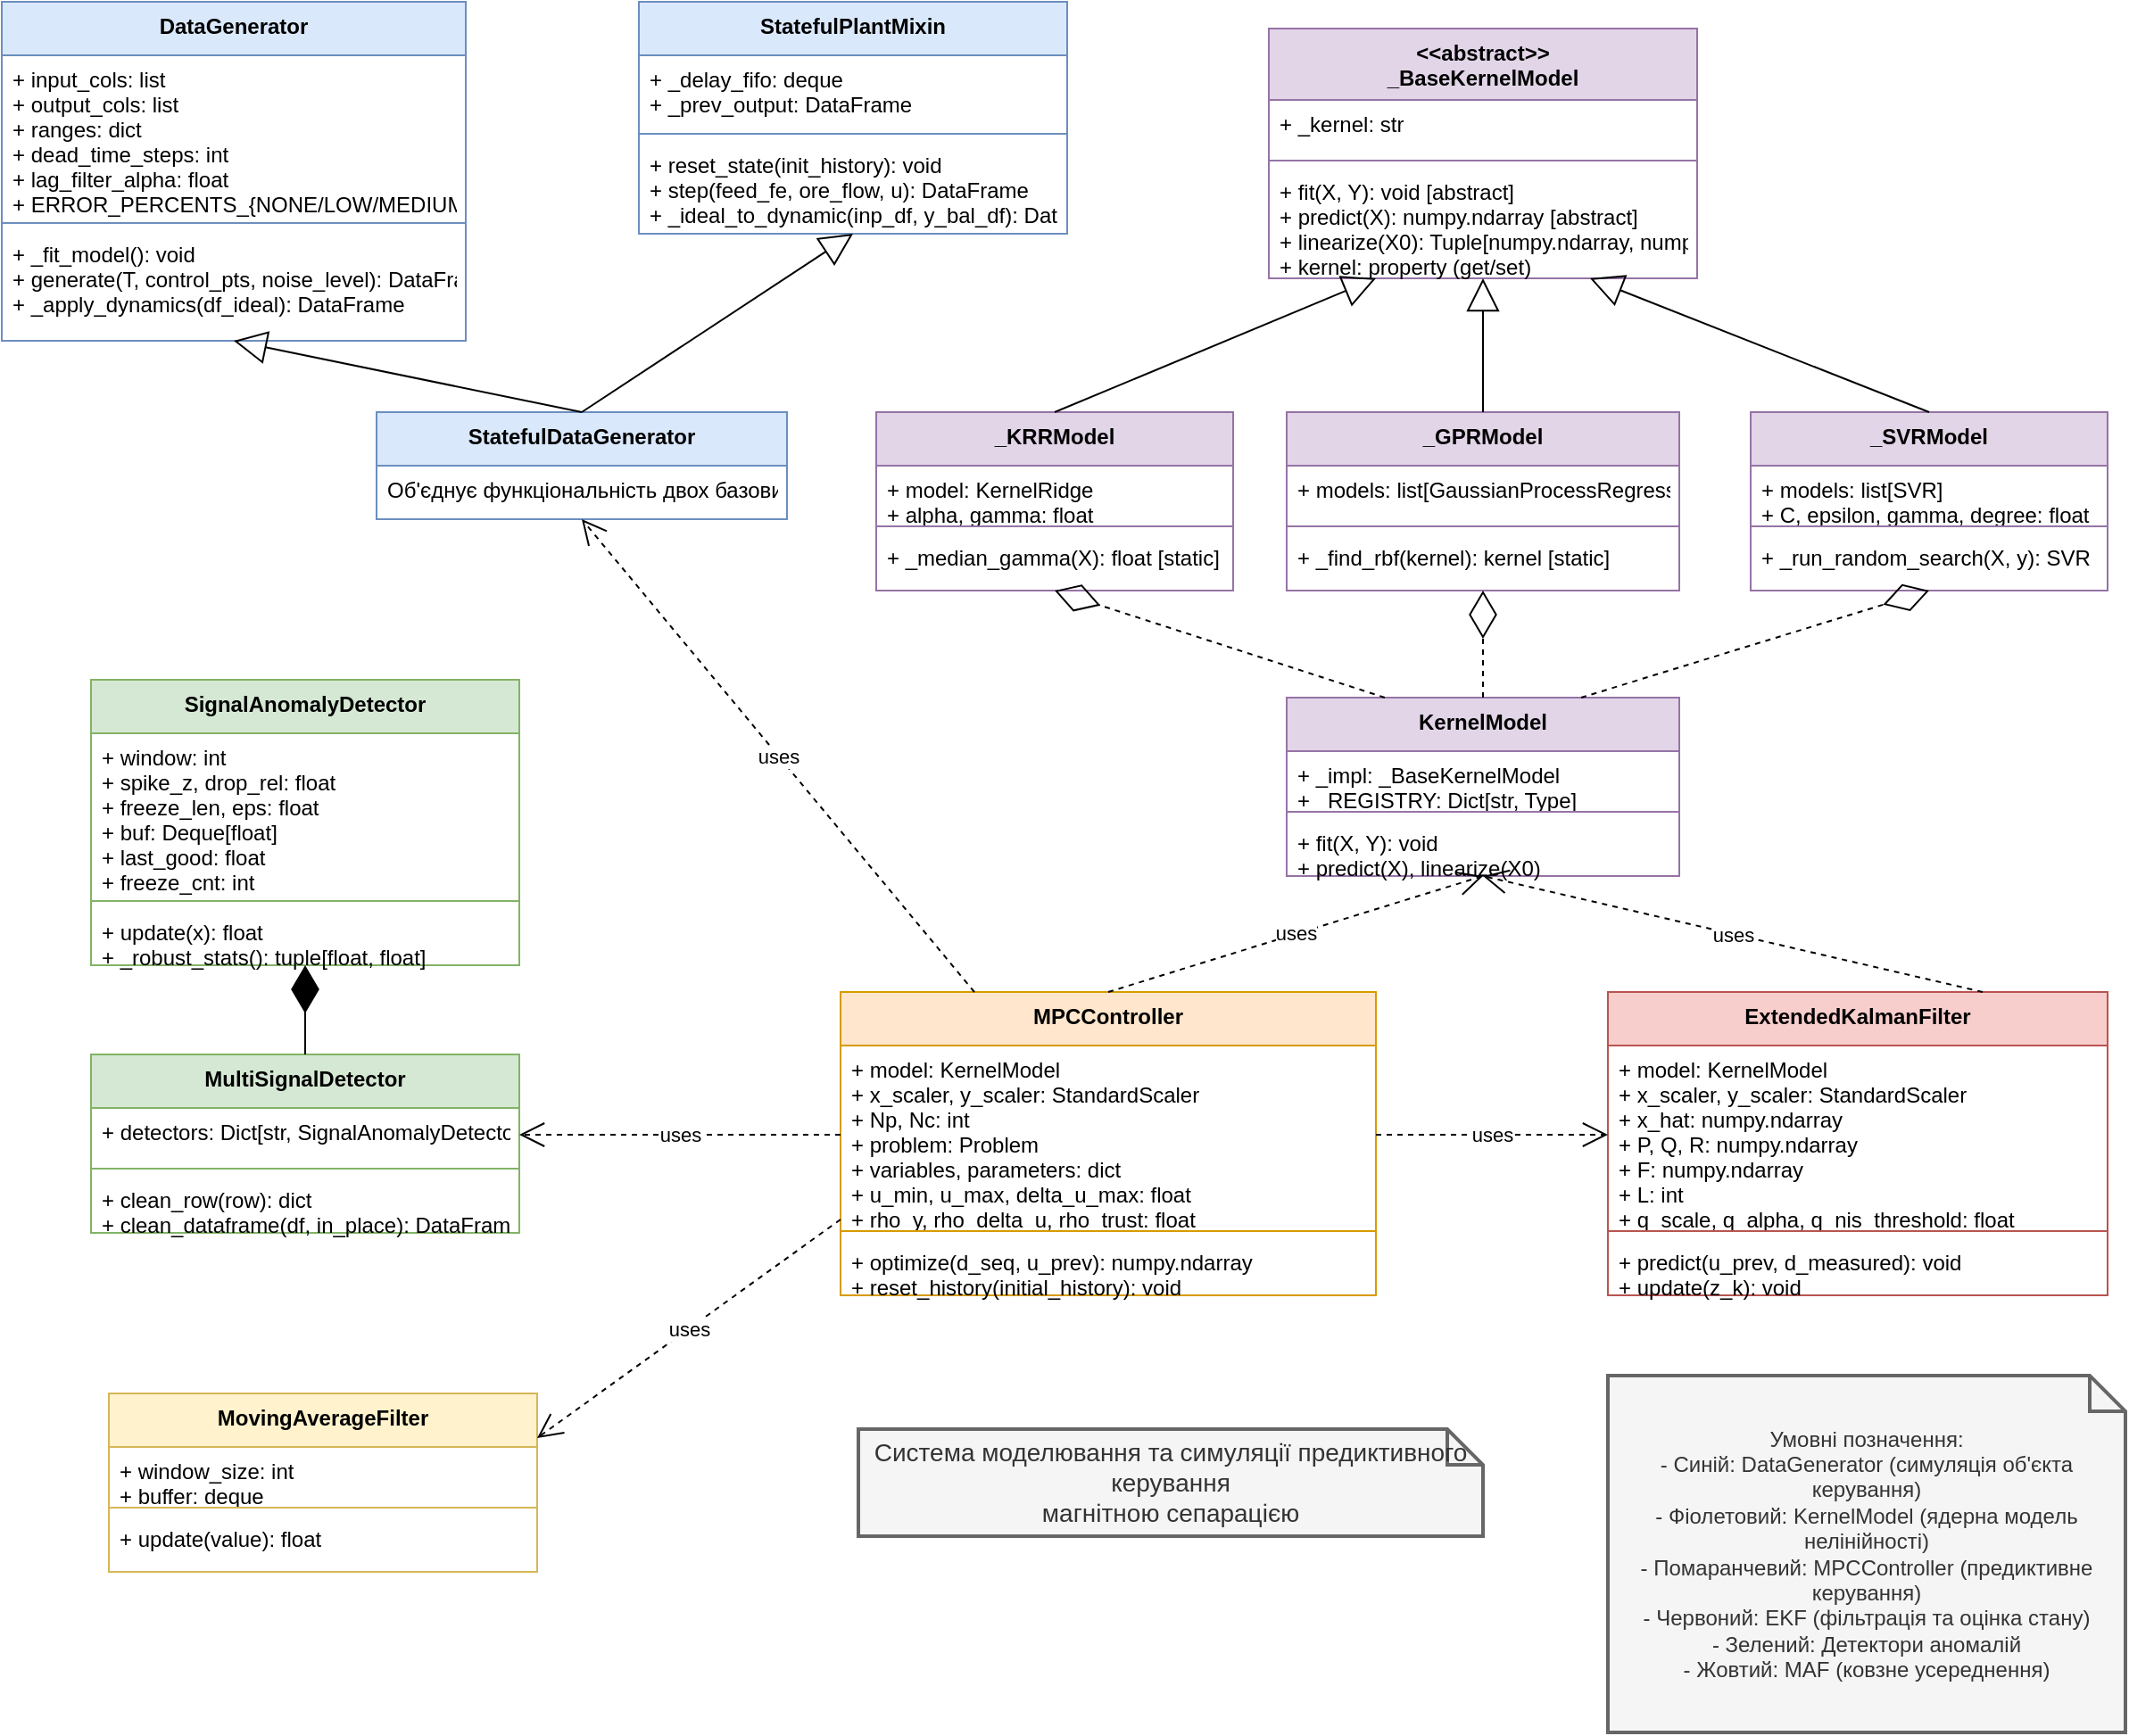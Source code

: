 <mxfile version="27.1.6">
  <diagram name="Архітектура системи симулятора" id="0oZlr6wj2YtqQhhAwclu">
    <mxGraphModel dx="1489" dy="753" grid="1" gridSize="10" guides="1" tooltips="1" connect="1" arrows="1" fold="1" page="1" pageScale="1" pageWidth="827" pageHeight="1169" math="0" shadow="0">
      <root>
        <mxCell id="0" />
        <mxCell id="1" parent="0" />
        <mxCell id="G0nTQ6949wHFBy6fARqo-1" value="DataGenerator" style="swimlane;fontStyle=1;align=center;verticalAlign=top;childLayout=stackLayout;horizontal=1;startSize=30;horizontalStack=0;resizeParent=1;resizeParentMax=0;resizeLast=0;collapsible=1;marginBottom=0;fillColor=#dae8fc;strokeColor=#6c8ebf;" parent="1" vertex="1">
          <mxGeometry x="230" y="120" width="260" height="190" as="geometry" />
        </mxCell>
        <mxCell id="G0nTQ6949wHFBy6fARqo-2" value="+ input_cols: list&#xa;+ output_cols: list&#xa;+ ranges: dict&#xa;+ dead_time_steps: int&#xa;+ lag_filter_alpha: float&#xa;+ ERROR_PERCENTS_{NONE/LOW/MEDIUM/HIGH}: dict" style="text;strokeColor=none;fillColor=none;align=left;verticalAlign=top;spacingLeft=4;spacingRight=4;overflow=hidden;rotatable=0;points=[[0,0.5],[1,0.5]];portConstraint=eastwest;" parent="G0nTQ6949wHFBy6fARqo-1" vertex="1">
          <mxGeometry y="30" width="260" height="90" as="geometry" />
        </mxCell>
        <mxCell id="G0nTQ6949wHFBy6fARqo-3" value="" style="line;strokeWidth=1;fillColor=none;align=left;verticalAlign=middle;spacingTop=-1;spacingLeft=3;spacingRight=3;rotatable=0;labelPosition=right;points=[];portConstraint=eastwest;strokeColor=inherit;" parent="G0nTQ6949wHFBy6fARqo-1" vertex="1">
          <mxGeometry y="120" width="260" height="8" as="geometry" />
        </mxCell>
        <mxCell id="G0nTQ6949wHFBy6fARqo-4" value="+ _fit_model(): void&#xa;+ generate(T, control_pts, noise_level): DataFrame&#xa;+ _apply_dynamics(df_ideal): DataFrame" style="text;strokeColor=none;fillColor=none;align=left;verticalAlign=top;spacingLeft=4;spacingRight=4;overflow=hidden;rotatable=0;points=[[0,0.5],[1,0.5]];portConstraint=eastwest;" parent="G0nTQ6949wHFBy6fARqo-1" vertex="1">
          <mxGeometry y="128" width="260" height="62" as="geometry" />
        </mxCell>
        <mxCell id="G0nTQ6949wHFBy6fARqo-5" value="StatefulPlantMixin" style="swimlane;fontStyle=1;align=center;verticalAlign=top;childLayout=stackLayout;horizontal=1;startSize=30;horizontalStack=0;resizeParent=1;resizeParentMax=0;resizeLast=0;collapsible=1;marginBottom=0;fillColor=#dae8fc;strokeColor=#6c8ebf;" parent="1" vertex="1">
          <mxGeometry x="587" y="120" width="240" height="130" as="geometry" />
        </mxCell>
        <mxCell id="G0nTQ6949wHFBy6fARqo-6" value="+ _delay_fifo: deque&#xa;+ _prev_output: DataFrame" style="text;strokeColor=none;fillColor=none;align=left;verticalAlign=top;spacingLeft=4;spacingRight=4;overflow=hidden;rotatable=0;points=[[0,0.5],[1,0.5]];portConstraint=eastwest;" parent="G0nTQ6949wHFBy6fARqo-5" vertex="1">
          <mxGeometry y="30" width="240" height="40" as="geometry" />
        </mxCell>
        <mxCell id="G0nTQ6949wHFBy6fARqo-7" value="" style="line;strokeWidth=1;fillColor=none;align=left;verticalAlign=middle;spacingTop=-1;spacingLeft=3;spacingRight=3;rotatable=0;labelPosition=right;points=[];portConstraint=eastwest;strokeColor=inherit;" parent="G0nTQ6949wHFBy6fARqo-5" vertex="1">
          <mxGeometry y="70" width="240" height="8" as="geometry" />
        </mxCell>
        <mxCell id="G0nTQ6949wHFBy6fARqo-8" value="+ reset_state(init_history): void&#xa;+ step(feed_fe, ore_flow, u): DataFrame&#xa;+ _ideal_to_dynamic(inp_df, y_bal_df): DataFrame" style="text;strokeColor=none;fillColor=none;align=left;verticalAlign=top;spacingLeft=4;spacingRight=4;overflow=hidden;rotatable=0;points=[[0,0.5],[1,0.5]];portConstraint=eastwest;" parent="G0nTQ6949wHFBy6fARqo-5" vertex="1">
          <mxGeometry y="78" width="240" height="52" as="geometry" />
        </mxCell>
        <mxCell id="G0nTQ6949wHFBy6fARqo-9" value="StatefulDataGenerator" style="swimlane;fontStyle=1;align=center;verticalAlign=top;childLayout=stackLayout;horizontal=1;startSize=30;horizontalStack=0;resizeParent=1;resizeParentMax=0;resizeLast=0;collapsible=1;marginBottom=0;fillColor=#dae8fc;strokeColor=#6c8ebf;" parent="1" vertex="1">
          <mxGeometry x="440" y="350" width="230" height="60" as="geometry" />
        </mxCell>
        <mxCell id="G0nTQ6949wHFBy6fARqo-10" value="Об&#39;єднує функціональність двох базових класів" style="text;strokeColor=none;fillColor=none;align=left;verticalAlign=top;spacingLeft=4;spacingRight=4;overflow=hidden;rotatable=0;points=[[0,0.5],[1,0.5]];portConstraint=eastwest;" parent="G0nTQ6949wHFBy6fARqo-9" vertex="1">
          <mxGeometry y="30" width="230" height="30" as="geometry" />
        </mxCell>
        <mxCell id="G0nTQ6949wHFBy6fARqo-11" value="" style="endArrow=block;endSize=16;endFill=0;html=1;rounded=0;exitX=0.5;exitY=0;exitDx=0;exitDy=0;entryX=0.5;entryY=1;entryDx=0;entryDy=0;" parent="1" source="G0nTQ6949wHFBy6fARqo-9" target="G0nTQ6949wHFBy6fARqo-1" edge="1">
          <mxGeometry width="160" relative="1" as="geometry">
            <mxPoint x="590" y="480" as="sourcePoint" />
            <mxPoint x="750" y="480" as="targetPoint" />
          </mxGeometry>
        </mxCell>
        <mxCell id="G0nTQ6949wHFBy6fARqo-12" value="" style="endArrow=block;endSize=16;endFill=0;html=1;rounded=0;exitX=0.5;exitY=0;exitDx=0;exitDy=0;entryX=0.5;entryY=1;entryDx=0;entryDy=0;" parent="1" source="G0nTQ6949wHFBy6fARqo-9" target="G0nTQ6949wHFBy6fARqo-5" edge="1">
          <mxGeometry width="160" relative="1" as="geometry">
            <mxPoint x="555" y="320" as="sourcePoint" />
            <mxPoint x="420" y="300" as="targetPoint" />
          </mxGeometry>
        </mxCell>
        <mxCell id="G0nTQ6949wHFBy6fARqo-13" value="&lt;&lt;abstract&gt;&gt;&#xa;_BaseKernelModel" style="swimlane;fontStyle=1;align=center;verticalAlign=top;childLayout=stackLayout;horizontal=1;startSize=40;horizontalStack=0;resizeParent=1;resizeParentMax=0;resizeLast=0;collapsible=1;marginBottom=0;fillColor=#e1d5e7;strokeColor=#9673a6;" parent="1" vertex="1">
          <mxGeometry x="940" y="135" width="240" height="140" as="geometry" />
        </mxCell>
        <mxCell id="G0nTQ6949wHFBy6fARqo-14" value="+ _kernel: str" style="text;strokeColor=none;fillColor=none;align=left;verticalAlign=top;spacingLeft=4;spacingRight=4;overflow=hidden;rotatable=0;points=[[0,0.5],[1,0.5]];portConstraint=eastwest;" parent="G0nTQ6949wHFBy6fARqo-13" vertex="1">
          <mxGeometry y="40" width="240" height="30" as="geometry" />
        </mxCell>
        <mxCell id="G0nTQ6949wHFBy6fARqo-15" value="" style="line;strokeWidth=1;fillColor=none;align=left;verticalAlign=middle;spacingTop=-1;spacingLeft=3;spacingRight=3;rotatable=0;labelPosition=right;points=[];portConstraint=eastwest;strokeColor=inherit;" parent="G0nTQ6949wHFBy6fARqo-13" vertex="1">
          <mxGeometry y="70" width="240" height="8" as="geometry" />
        </mxCell>
        <mxCell id="G0nTQ6949wHFBy6fARqo-16" value="+ fit(X, Y): void [abstract]&#xa;+ predict(X): numpy.ndarray [abstract]&#xa;+ linearize(X0): Tuple[numpy.ndarray, numpy.ndarray] [abstract]&#xa;+ kernel: property (get/set)" style="text;strokeColor=none;fillColor=none;align=left;verticalAlign=top;spacingLeft=4;spacingRight=4;overflow=hidden;rotatable=0;points=[[0,0.5],[1,0.5]];portConstraint=eastwest;" parent="G0nTQ6949wHFBy6fARqo-13" vertex="1">
          <mxGeometry y="78" width="240" height="62" as="geometry" />
        </mxCell>
        <mxCell id="G0nTQ6949wHFBy6fARqo-17" value="_KRRModel" style="swimlane;fontStyle=1;align=center;verticalAlign=top;childLayout=stackLayout;horizontal=1;startSize=30;horizontalStack=0;resizeParent=1;resizeParentMax=0;resizeLast=0;collapsible=1;marginBottom=0;fillColor=#e1d5e7;strokeColor=#9673a6;" parent="1" vertex="1">
          <mxGeometry x="720" y="350" width="200" height="100" as="geometry" />
        </mxCell>
        <mxCell id="G0nTQ6949wHFBy6fARqo-18" value="+ model: KernelRidge&#xa;+ alpha, gamma: float" style="text;strokeColor=none;fillColor=none;align=left;verticalAlign=top;spacingLeft=4;spacingRight=4;overflow=hidden;rotatable=0;points=[[0,0.5],[1,0.5]];portConstraint=eastwest;" parent="G0nTQ6949wHFBy6fARqo-17" vertex="1">
          <mxGeometry y="30" width="200" height="30" as="geometry" />
        </mxCell>
        <mxCell id="G0nTQ6949wHFBy6fARqo-19" value="" style="line;strokeWidth=1;fillColor=none;align=left;verticalAlign=middle;spacingTop=-1;spacingLeft=3;spacingRight=3;rotatable=0;labelPosition=right;points=[];portConstraint=eastwest;strokeColor=inherit;" parent="G0nTQ6949wHFBy6fARqo-17" vertex="1">
          <mxGeometry y="60" width="200" height="8" as="geometry" />
        </mxCell>
        <mxCell id="G0nTQ6949wHFBy6fARqo-20" value="+ _median_gamma(X): float [static]" style="text;strokeColor=none;fillColor=none;align=left;verticalAlign=top;spacingLeft=4;spacingRight=4;overflow=hidden;rotatable=0;points=[[0,0.5],[1,0.5]];portConstraint=eastwest;" parent="G0nTQ6949wHFBy6fARqo-17" vertex="1">
          <mxGeometry y="68" width="200" height="32" as="geometry" />
        </mxCell>
        <mxCell id="G0nTQ6949wHFBy6fARqo-21" value="_GPRModel" style="swimlane;fontStyle=1;align=center;verticalAlign=top;childLayout=stackLayout;horizontal=1;startSize=30;horizontalStack=0;resizeParent=1;resizeParentMax=0;resizeLast=0;collapsible=1;marginBottom=0;fillColor=#e1d5e7;strokeColor=#9673a6;" parent="1" vertex="1">
          <mxGeometry x="950" y="350" width="220" height="100" as="geometry" />
        </mxCell>
        <mxCell id="G0nTQ6949wHFBy6fARqo-22" value="+ models: list[GaussianProcessRegressor]" style="text;strokeColor=none;fillColor=none;align=left;verticalAlign=top;spacingLeft=4;spacingRight=4;overflow=hidden;rotatable=0;points=[[0,0.5],[1,0.5]];portConstraint=eastwest;" parent="G0nTQ6949wHFBy6fARqo-21" vertex="1">
          <mxGeometry y="30" width="220" height="30" as="geometry" />
        </mxCell>
        <mxCell id="G0nTQ6949wHFBy6fARqo-23" value="" style="line;strokeWidth=1;fillColor=none;align=left;verticalAlign=middle;spacingTop=-1;spacingLeft=3;spacingRight=3;rotatable=0;labelPosition=right;points=[];portConstraint=eastwest;strokeColor=inherit;" parent="G0nTQ6949wHFBy6fARqo-21" vertex="1">
          <mxGeometry y="60" width="220" height="8" as="geometry" />
        </mxCell>
        <mxCell id="G0nTQ6949wHFBy6fARqo-24" value="+ _find_rbf(kernel): kernel [static]" style="text;strokeColor=none;fillColor=none;align=left;verticalAlign=top;spacingLeft=4;spacingRight=4;overflow=hidden;rotatable=0;points=[[0,0.5],[1,0.5]];portConstraint=eastwest;" parent="G0nTQ6949wHFBy6fARqo-21" vertex="1">
          <mxGeometry y="68" width="220" height="32" as="geometry" />
        </mxCell>
        <mxCell id="G0nTQ6949wHFBy6fARqo-25" value="_SVRModel" style="swimlane;fontStyle=1;align=center;verticalAlign=top;childLayout=stackLayout;horizontal=1;startSize=30;horizontalStack=0;resizeParent=1;resizeParentMax=0;resizeLast=0;collapsible=1;marginBottom=0;fillColor=#e1d5e7;strokeColor=#9673a6;" parent="1" vertex="1">
          <mxGeometry x="1210" y="350" width="200" height="100" as="geometry" />
        </mxCell>
        <mxCell id="G0nTQ6949wHFBy6fARqo-26" value="+ models: list[SVR]&#xa;+ C, epsilon, gamma, degree: float" style="text;strokeColor=none;fillColor=none;align=left;verticalAlign=top;spacingLeft=4;spacingRight=4;overflow=hidden;rotatable=0;points=[[0,0.5],[1,0.5]];portConstraint=eastwest;" parent="G0nTQ6949wHFBy6fARqo-25" vertex="1">
          <mxGeometry y="30" width="200" height="30" as="geometry" />
        </mxCell>
        <mxCell id="G0nTQ6949wHFBy6fARqo-27" value="" style="line;strokeWidth=1;fillColor=none;align=left;verticalAlign=middle;spacingTop=-1;spacingLeft=3;spacingRight=3;rotatable=0;labelPosition=right;points=[];portConstraint=eastwest;strokeColor=inherit;" parent="G0nTQ6949wHFBy6fARqo-25" vertex="1">
          <mxGeometry y="60" width="200" height="8" as="geometry" />
        </mxCell>
        <mxCell id="G0nTQ6949wHFBy6fARqo-28" value="+ _run_random_search(X, y): SVR" style="text;strokeColor=none;fillColor=none;align=left;verticalAlign=top;spacingLeft=4;spacingRight=4;overflow=hidden;rotatable=0;points=[[0,0.5],[1,0.5]];portConstraint=eastwest;" parent="G0nTQ6949wHFBy6fARqo-25" vertex="1">
          <mxGeometry y="68" width="200" height="32" as="geometry" />
        </mxCell>
        <mxCell id="G0nTQ6949wHFBy6fARqo-29" value="KernelModel" style="swimlane;fontStyle=1;align=center;verticalAlign=top;childLayout=stackLayout;horizontal=1;startSize=30;horizontalStack=0;resizeParent=1;resizeParentMax=0;resizeLast=0;collapsible=1;marginBottom=0;fillColor=#e1d5e7;strokeColor=#9673a6;" parent="1" vertex="1">
          <mxGeometry x="950" y="510" width="220" height="100" as="geometry" />
        </mxCell>
        <mxCell id="G0nTQ6949wHFBy6fARqo-30" value="+ _impl: _BaseKernelModel&#xa;+ _REGISTRY: Dict[str, Type]" style="text;strokeColor=none;fillColor=none;align=left;verticalAlign=top;spacingLeft=4;spacingRight=4;overflow=hidden;rotatable=0;points=[[0,0.5],[1,0.5]];portConstraint=eastwest;" parent="G0nTQ6949wHFBy6fARqo-29" vertex="1">
          <mxGeometry y="30" width="220" height="30" as="geometry" />
        </mxCell>
        <mxCell id="G0nTQ6949wHFBy6fARqo-31" value="" style="line;strokeWidth=1;fillColor=none;align=left;verticalAlign=middle;spacingTop=-1;spacingLeft=3;spacingRight=3;rotatable=0;labelPosition=right;points=[];portConstraint=eastwest;strokeColor=inherit;" parent="G0nTQ6949wHFBy6fARqo-29" vertex="1">
          <mxGeometry y="60" width="220" height="8" as="geometry" />
        </mxCell>
        <mxCell id="G0nTQ6949wHFBy6fARqo-32" value="+ fit(X, Y): void&#xa;+ predict(X), linearize(X0)" style="text;strokeColor=none;fillColor=none;align=left;verticalAlign=top;spacingLeft=4;spacingRight=4;overflow=hidden;rotatable=0;points=[[0,0.5],[1,0.5]];portConstraint=eastwest;" parent="G0nTQ6949wHFBy6fARqo-29" vertex="1">
          <mxGeometry y="68" width="220" height="32" as="geometry" />
        </mxCell>
        <mxCell id="G0nTQ6949wHFBy6fARqo-33" value="" style="endArrow=block;endSize=16;endFill=0;html=1;rounded=0;exitX=0.5;exitY=0;exitDx=0;exitDy=0;entryX=0.25;entryY=1;entryDx=0;entryDy=0;" parent="1" source="G0nTQ6949wHFBy6fARqo-17" target="G0nTQ6949wHFBy6fARqo-13" edge="1">
          <mxGeometry width="160" relative="1" as="geometry">
            <mxPoint x="590" y="480" as="sourcePoint" />
            <mxPoint x="750" y="480" as="targetPoint" />
          </mxGeometry>
        </mxCell>
        <mxCell id="G0nTQ6949wHFBy6fARqo-34" value="" style="endArrow=block;endSize=16;endFill=0;html=1;rounded=0;exitX=0.5;exitY=0;exitDx=0;exitDy=0;entryX=0.5;entryY=1;entryDx=0;entryDy=0;" parent="1" source="G0nTQ6949wHFBy6fARqo-21" target="G0nTQ6949wHFBy6fARqo-13" edge="1">
          <mxGeometry width="160" relative="1" as="geometry">
            <mxPoint x="820" y="320" as="sourcePoint" />
            <mxPoint x="940" y="270" as="targetPoint" />
          </mxGeometry>
        </mxCell>
        <mxCell id="G0nTQ6949wHFBy6fARqo-35" value="" style="endArrow=block;endSize=16;endFill=0;html=1;rounded=0;exitX=0.5;exitY=0;exitDx=0;exitDy=0;entryX=0.75;entryY=1;entryDx=0;entryDy=0;" parent="1" source="G0nTQ6949wHFBy6fARqo-25" target="G0nTQ6949wHFBy6fARqo-13" edge="1">
          <mxGeometry width="160" relative="1" as="geometry">
            <mxPoint x="1070" y="320" as="sourcePoint" />
            <mxPoint x="1010" y="270" as="targetPoint" />
          </mxGeometry>
        </mxCell>
        <mxCell id="G0nTQ6949wHFBy6fARqo-36" value="" style="endArrow=diamondThin;endFill=0;endSize=24;html=1;rounded=0;exitX=0.5;exitY=0;exitDx=0;exitDy=0;entryX=0.5;entryY=1;entryDx=0;entryDy=0;dashed=1;" parent="1" source="G0nTQ6949wHFBy6fARqo-29" target="G0nTQ6949wHFBy6fARqo-21" edge="1">
          <mxGeometry width="160" relative="1" as="geometry">
            <mxPoint x="930" y="460" as="sourcePoint" />
            <mxPoint x="1090" y="460" as="targetPoint" />
          </mxGeometry>
        </mxCell>
        <mxCell id="G0nTQ6949wHFBy6fARqo-37" value="" style="endArrow=diamondThin;endFill=0;endSize=24;html=1;rounded=0;exitX=0.25;exitY=0;exitDx=0;exitDy=0;entryX=0.5;entryY=1;entryDx=0;entryDy=0;dashed=1;" parent="1" source="G0nTQ6949wHFBy6fARqo-29" target="G0nTQ6949wHFBy6fARqo-17" edge="1">
          <mxGeometry width="160" relative="1" as="geometry">
            <mxPoint x="970" y="470" as="sourcePoint" />
            <mxPoint x="1070" y="420" as="targetPoint" />
          </mxGeometry>
        </mxCell>
        <mxCell id="G0nTQ6949wHFBy6fARqo-38" value="" style="endArrow=diamondThin;endFill=0;endSize=24;html=1;rounded=0;exitX=0.75;exitY=0;exitDx=0;exitDy=0;entryX=0.5;entryY=1;entryDx=0;entryDy=0;dashed=1;" parent="1" source="G0nTQ6949wHFBy6fARqo-29" target="G0nTQ6949wHFBy6fARqo-25" edge="1">
          <mxGeometry width="160" relative="1" as="geometry">
            <mxPoint x="980" y="480" as="sourcePoint" />
            <mxPoint x="1080" y="430" as="targetPoint" />
          </mxGeometry>
        </mxCell>
        <mxCell id="G0nTQ6949wHFBy6fARqo-39" value="MPCController" style="swimlane;fontStyle=1;align=center;verticalAlign=top;childLayout=stackLayout;horizontal=1;startSize=30;horizontalStack=0;resizeParent=1;resizeParentMax=0;resizeLast=0;collapsible=1;marginBottom=0;fillColor=#ffe6cc;strokeColor=#d79b00;" parent="1" vertex="1">
          <mxGeometry x="700" y="675" width="300" height="170" as="geometry" />
        </mxCell>
        <mxCell id="G0nTQ6949wHFBy6fARqo-40" value="+ model: KernelModel&#xa;+ x_scaler, y_scaler: StandardScaler&#xa;+ Np, Nc: int&#xa;+ problem: Problem&#xa;+ variables, parameters: dict&#xa;+ u_min, u_max, delta_u_max: float&#xa;+ rho_y, rho_delta_u, rho_trust: float" style="text;strokeColor=none;fillColor=none;align=left;verticalAlign=top;spacingLeft=4;spacingRight=4;overflow=hidden;rotatable=0;points=[[0,0.5],[1,0.5]];portConstraint=eastwest;" parent="G0nTQ6949wHFBy6fARqo-39" vertex="1">
          <mxGeometry y="30" width="300" height="100" as="geometry" />
        </mxCell>
        <mxCell id="G0nTQ6949wHFBy6fARqo-41" value="" style="line;strokeWidth=1;fillColor=none;align=left;verticalAlign=middle;spacingTop=-1;spacingLeft=3;spacingRight=3;rotatable=0;labelPosition=right;points=[];portConstraint=eastwest;strokeColor=inherit;" parent="G0nTQ6949wHFBy6fARqo-39" vertex="1">
          <mxGeometry y="130" width="300" height="8" as="geometry" />
        </mxCell>
        <mxCell id="G0nTQ6949wHFBy6fARqo-42" value="+ optimize(d_seq, u_prev): numpy.ndarray&#xa;+ reset_history(initial_history): void" style="text;strokeColor=none;fillColor=none;align=left;verticalAlign=top;spacingLeft=4;spacingRight=4;overflow=hidden;rotatable=0;points=[[0,0.5],[1,0.5]];portConstraint=eastwest;" parent="G0nTQ6949wHFBy6fARqo-39" vertex="1">
          <mxGeometry y="138" width="300" height="32" as="geometry" />
        </mxCell>
        <mxCell id="G0nTQ6949wHFBy6fARqo-43" value="ExtendedKalmanFilter" style="swimlane;fontStyle=1;align=center;verticalAlign=top;childLayout=stackLayout;horizontal=1;startSize=30;horizontalStack=0;resizeParent=1;resizeParentMax=0;resizeLast=0;collapsible=1;marginBottom=0;fillColor=#f8cecc;strokeColor=#b85450;" parent="1" vertex="1">
          <mxGeometry x="1130" y="675" width="280" height="170" as="geometry" />
        </mxCell>
        <mxCell id="G0nTQ6949wHFBy6fARqo-44" value="+ model: KernelModel&#xa;+ x_scaler, y_scaler: StandardScaler&#xa;+ x_hat: numpy.ndarray&#xa;+ P, Q, R: numpy.ndarray&#xa;+ F: numpy.ndarray&#xa;+ L: int&#xa;+ q_scale, q_alpha, q_nis_threshold: float" style="text;strokeColor=none;fillColor=none;align=left;verticalAlign=top;spacingLeft=4;spacingRight=4;overflow=hidden;rotatable=0;points=[[0,0.5],[1,0.5]];portConstraint=eastwest;" parent="G0nTQ6949wHFBy6fARqo-43" vertex="1">
          <mxGeometry y="30" width="280" height="100" as="geometry" />
        </mxCell>
        <mxCell id="G0nTQ6949wHFBy6fARqo-45" value="" style="line;strokeWidth=1;fillColor=none;align=left;verticalAlign=middle;spacingTop=-1;spacingLeft=3;spacingRight=3;rotatable=0;labelPosition=right;points=[];portConstraint=eastwest;strokeColor=inherit;" parent="G0nTQ6949wHFBy6fARqo-43" vertex="1">
          <mxGeometry y="130" width="280" height="8" as="geometry" />
        </mxCell>
        <mxCell id="G0nTQ6949wHFBy6fARqo-46" value="+ predict(u_prev, d_measured): void&#xa;+ update(z_k): void" style="text;strokeColor=none;fillColor=none;align=left;verticalAlign=top;spacingLeft=4;spacingRight=4;overflow=hidden;rotatable=0;points=[[0,0.5],[1,0.5]];portConstraint=eastwest;" parent="G0nTQ6949wHFBy6fARqo-43" vertex="1">
          <mxGeometry y="138" width="280" height="32" as="geometry" />
        </mxCell>
        <mxCell id="G0nTQ6949wHFBy6fARqo-47" value="SignalAnomalyDetector" style="swimlane;fontStyle=1;align=center;verticalAlign=top;childLayout=stackLayout;horizontal=1;startSize=30;horizontalStack=0;resizeParent=1;resizeParentMax=0;resizeLast=0;collapsible=1;marginBottom=0;fillColor=#d5e8d4;strokeColor=#82b366;" parent="1" vertex="1">
          <mxGeometry x="280" y="500" width="240" height="160" as="geometry" />
        </mxCell>
        <mxCell id="G0nTQ6949wHFBy6fARqo-48" value="+ window: int&#xa;+ spike_z, drop_rel: float&#xa;+ freeze_len, eps: float&#xa;+ buf: Deque[float]&#xa;+ last_good: float&#xa;+ freeze_cnt: int" style="text;strokeColor=none;fillColor=none;align=left;verticalAlign=top;spacingLeft=4;spacingRight=4;overflow=hidden;rotatable=0;points=[[0,0.5],[1,0.5]];portConstraint=eastwest;" parent="G0nTQ6949wHFBy6fARqo-47" vertex="1">
          <mxGeometry y="30" width="240" height="90" as="geometry" />
        </mxCell>
        <mxCell id="G0nTQ6949wHFBy6fARqo-49" value="" style="line;strokeWidth=1;fillColor=none;align=left;verticalAlign=middle;spacingTop=-1;spacingLeft=3;spacingRight=3;rotatable=0;labelPosition=right;points=[];portConstraint=eastwest;strokeColor=inherit;" parent="G0nTQ6949wHFBy6fARqo-47" vertex="1">
          <mxGeometry y="120" width="240" height="8" as="geometry" />
        </mxCell>
        <mxCell id="G0nTQ6949wHFBy6fARqo-50" value="+ update(x): float&#xa;+ _robust_stats(): tuple[float, float]" style="text;strokeColor=none;fillColor=none;align=left;verticalAlign=top;spacingLeft=4;spacingRight=4;overflow=hidden;rotatable=0;points=[[0,0.5],[1,0.5]];portConstraint=eastwest;" parent="G0nTQ6949wHFBy6fARqo-47" vertex="1">
          <mxGeometry y="128" width="240" height="32" as="geometry" />
        </mxCell>
        <mxCell id="G0nTQ6949wHFBy6fARqo-51" value="MultiSignalDetector" style="swimlane;fontStyle=1;align=center;verticalAlign=top;childLayout=stackLayout;horizontal=1;startSize=30;horizontalStack=0;resizeParent=1;resizeParentMax=0;resizeLast=0;collapsible=1;marginBottom=0;fillColor=#d5e8d4;strokeColor=#82b366;" parent="1" vertex="1">
          <mxGeometry x="280" y="710" width="240" height="100" as="geometry" />
        </mxCell>
        <mxCell id="G0nTQ6949wHFBy6fARqo-52" value="+ detectors: Dict[str, SignalAnomalyDetector]" style="text;strokeColor=none;fillColor=none;align=left;verticalAlign=top;spacingLeft=4;spacingRight=4;overflow=hidden;rotatable=0;points=[[0,0.5],[1,0.5]];portConstraint=eastwest;" parent="G0nTQ6949wHFBy6fARqo-51" vertex="1">
          <mxGeometry y="30" width="240" height="30" as="geometry" />
        </mxCell>
        <mxCell id="G0nTQ6949wHFBy6fARqo-53" value="" style="line;strokeWidth=1;fillColor=none;align=left;verticalAlign=middle;spacingTop=-1;spacingLeft=3;spacingRight=3;rotatable=0;labelPosition=right;points=[];portConstraint=eastwest;strokeColor=inherit;" parent="G0nTQ6949wHFBy6fARqo-51" vertex="1">
          <mxGeometry y="60" width="240" height="8" as="geometry" />
        </mxCell>
        <mxCell id="G0nTQ6949wHFBy6fARqo-54" value="+ clean_row(row): dict&#xa;+ clean_dataframe(df, in_place): DataFrame" style="text;strokeColor=none;fillColor=none;align=left;verticalAlign=top;spacingLeft=4;spacingRight=4;overflow=hidden;rotatable=0;points=[[0,0.5],[1,0.5]];portConstraint=eastwest;" parent="G0nTQ6949wHFBy6fARqo-51" vertex="1">
          <mxGeometry y="68" width="240" height="32" as="geometry" />
        </mxCell>
        <mxCell id="G0nTQ6949wHFBy6fARqo-55" value="" style="endArrow=diamondThin;endFill=1;endSize=24;html=1;rounded=0;exitX=0.5;exitY=0;exitDx=0;exitDy=0;entryX=0.5;entryY=1;entryDx=0;entryDy=0;" parent="1" source="G0nTQ6949wHFBy6fARqo-51" target="G0nTQ6949wHFBy6fARqo-47" edge="1">
          <mxGeometry width="160" relative="1" as="geometry">
            <mxPoint x="570" y="630" as="sourcePoint" />
            <mxPoint x="730" y="630" as="targetPoint" />
          </mxGeometry>
        </mxCell>
        <mxCell id="G0nTQ6949wHFBy6fARqo-56" value="MovingAverageFilter" style="swimlane;fontStyle=1;align=center;verticalAlign=top;childLayout=stackLayout;horizontal=1;startSize=30;horizontalStack=0;resizeParent=1;resizeParentMax=0;resizeLast=0;collapsible=1;marginBottom=0;fillColor=#fff2cc;strokeColor=#d6b656;" parent="1" vertex="1">
          <mxGeometry x="290" y="900" width="240" height="100" as="geometry" />
        </mxCell>
        <mxCell id="G0nTQ6949wHFBy6fARqo-57" value="+ window_size: int&#xa;+ buffer: deque" style="text;strokeColor=none;fillColor=none;align=left;verticalAlign=top;spacingLeft=4;spacingRight=4;overflow=hidden;rotatable=0;points=[[0,0.5],[1,0.5]];portConstraint=eastwest;" parent="G0nTQ6949wHFBy6fARqo-56" vertex="1">
          <mxGeometry y="30" width="240" height="30" as="geometry" />
        </mxCell>
        <mxCell id="G0nTQ6949wHFBy6fARqo-58" value="" style="line;strokeWidth=1;fillColor=none;align=left;verticalAlign=middle;spacingTop=-1;spacingLeft=3;spacingRight=3;rotatable=0;labelPosition=right;points=[];portConstraint=eastwest;strokeColor=inherit;" parent="G0nTQ6949wHFBy6fARqo-56" vertex="1">
          <mxGeometry y="60" width="240" height="8" as="geometry" />
        </mxCell>
        <mxCell id="G0nTQ6949wHFBy6fARqo-59" value="+ update(value): float" style="text;strokeColor=none;fillColor=none;align=left;verticalAlign=top;spacingLeft=4;spacingRight=4;overflow=hidden;rotatable=0;points=[[0,0.5],[1,0.5]];portConstraint=eastwest;" parent="G0nTQ6949wHFBy6fARqo-56" vertex="1">
          <mxGeometry y="68" width="240" height="32" as="geometry" />
        </mxCell>
        <mxCell id="G0nTQ6949wHFBy6fARqo-60" value="uses" style="endArrow=open;endSize=12;dashed=1;html=1;rounded=0;exitX=1;exitY=0.5;exitDx=0;exitDy=0;entryX=0;entryY=0.5;entryDx=0;entryDy=0;" parent="1" source="G0nTQ6949wHFBy6fARqo-40" target="G0nTQ6949wHFBy6fARqo-44" edge="1">
          <mxGeometry width="160" relative="1" as="geometry">
            <mxPoint x="570" y="630" as="sourcePoint" />
            <mxPoint x="730" y="630" as="targetPoint" />
          </mxGeometry>
        </mxCell>
        <mxCell id="G0nTQ6949wHFBy6fARqo-61" value="uses" style="endArrow=open;endSize=12;dashed=1;html=1;rounded=0;exitX=0.5;exitY=0;exitDx=0;exitDy=0;entryX=0.5;entryY=1;entryDx=0;entryDy=0;" parent="1" source="G0nTQ6949wHFBy6fARqo-39" target="G0nTQ6949wHFBy6fARqo-29" edge="1">
          <mxGeometry width="160" relative="1" as="geometry">
            <mxPoint x="810" y="600" as="sourcePoint" />
            <mxPoint x="970" y="600" as="targetPoint" />
          </mxGeometry>
        </mxCell>
        <mxCell id="G0nTQ6949wHFBy6fARqo-62" value="uses" style="endArrow=open;endSize=12;dashed=1;html=1;rounded=0;exitX=0.75;exitY=0;exitDx=0;exitDy=0;entryX=0.5;entryY=1;entryDx=0;entryDy=0;" parent="1" source="G0nTQ6949wHFBy6fARqo-43" target="G0nTQ6949wHFBy6fARqo-29" edge="1">
          <mxGeometry width="160" relative="1" as="geometry">
            <mxPoint x="1040" y="600" as="sourcePoint" />
            <mxPoint x="1200" y="600" as="targetPoint" />
          </mxGeometry>
        </mxCell>
        <mxCell id="G0nTQ6949wHFBy6fARqo-63" value="uses" style="endArrow=open;endSize=12;dashed=1;html=1;rounded=0;exitX=0;exitY=0.5;exitDx=0;exitDy=0;entryX=1;entryY=0.5;entryDx=0;entryDy=0;" parent="1" source="G0nTQ6949wHFBy6fARqo-40" target="G0nTQ6949wHFBy6fARqo-52" edge="1">
          <mxGeometry width="160" relative="1" as="geometry">
            <mxPoint x="570" y="630" as="sourcePoint" />
            <mxPoint x="730" y="630" as="targetPoint" />
          </mxGeometry>
        </mxCell>
        <mxCell id="G0nTQ6949wHFBy6fARqo-64" value="uses" style="endArrow=open;endSize=12;dashed=1;html=1;rounded=0;exitX=0;exitY=0.75;exitDx=0;exitDy=0;entryX=1;entryY=0.25;entryDx=0;entryDy=0;" parent="1" source="G0nTQ6949wHFBy6fARqo-39" target="G0nTQ6949wHFBy6fARqo-56" edge="1">
          <mxGeometry width="160" relative="1" as="geometry">
            <mxPoint x="570" y="630" as="sourcePoint" />
            <mxPoint x="730" y="630" as="targetPoint" />
          </mxGeometry>
        </mxCell>
        <mxCell id="G0nTQ6949wHFBy6fARqo-65" value="uses" style="endArrow=open;endSize=12;dashed=1;html=1;rounded=0;exitX=0.25;exitY=0;exitDx=0;exitDy=0;entryX=0.5;entryY=1;entryDx=0;entryDy=0;" parent="1" source="G0nTQ6949wHFBy6fARqo-39" target="G0nTQ6949wHFBy6fARqo-9" edge="1">
          <mxGeometry width="160" relative="1" as="geometry">
            <mxPoint x="570" y="630" as="sourcePoint" />
            <mxPoint x="730" y="630" as="targetPoint" />
          </mxGeometry>
        </mxCell>
        <mxCell id="G0nTQ6949wHFBy6fARqo-66" value="Система моделювання та симуляції предиктивного керування&#xa;магнітною сепарацією" style="shape=note;strokeWidth=2;fontSize=14;size=20;whiteSpace=wrap;html=1;fillColor=#f5f5f5;strokeColor=#666666;fontColor=#333333;" parent="1" vertex="1">
          <mxGeometry x="710" y="920" width="350" height="60" as="geometry" />
        </mxCell>
        <mxCell id="G0nTQ6949wHFBy6fARqo-67" value="Умовні позначення:&#xa;- Синій: DataGenerator (симуляція об&#39;єкта керування)&#xa;- Фіолетовий: KernelModel (ядерна модель нелінійності)&#xa;- Помаранчевий: MPCController (предиктивне керування)&#xa;- Червоний: EKF (фільтрація та оцінка стану)&#xa;- Зелений: Детектори аномалій&#xa;- Жовтий: MAF (ковзне усереднення)" style="shape=note;strokeWidth=2;fontSize=12;size=20;whiteSpace=wrap;html=1;fillColor=#f5f5f5;strokeColor=#666666;fontColor=#333333;" parent="1" vertex="1">
          <mxGeometry x="1130" y="890" width="290" height="200" as="geometry" />
        </mxCell>
      </root>
    </mxGraphModel>
  </diagram>
</mxfile>
